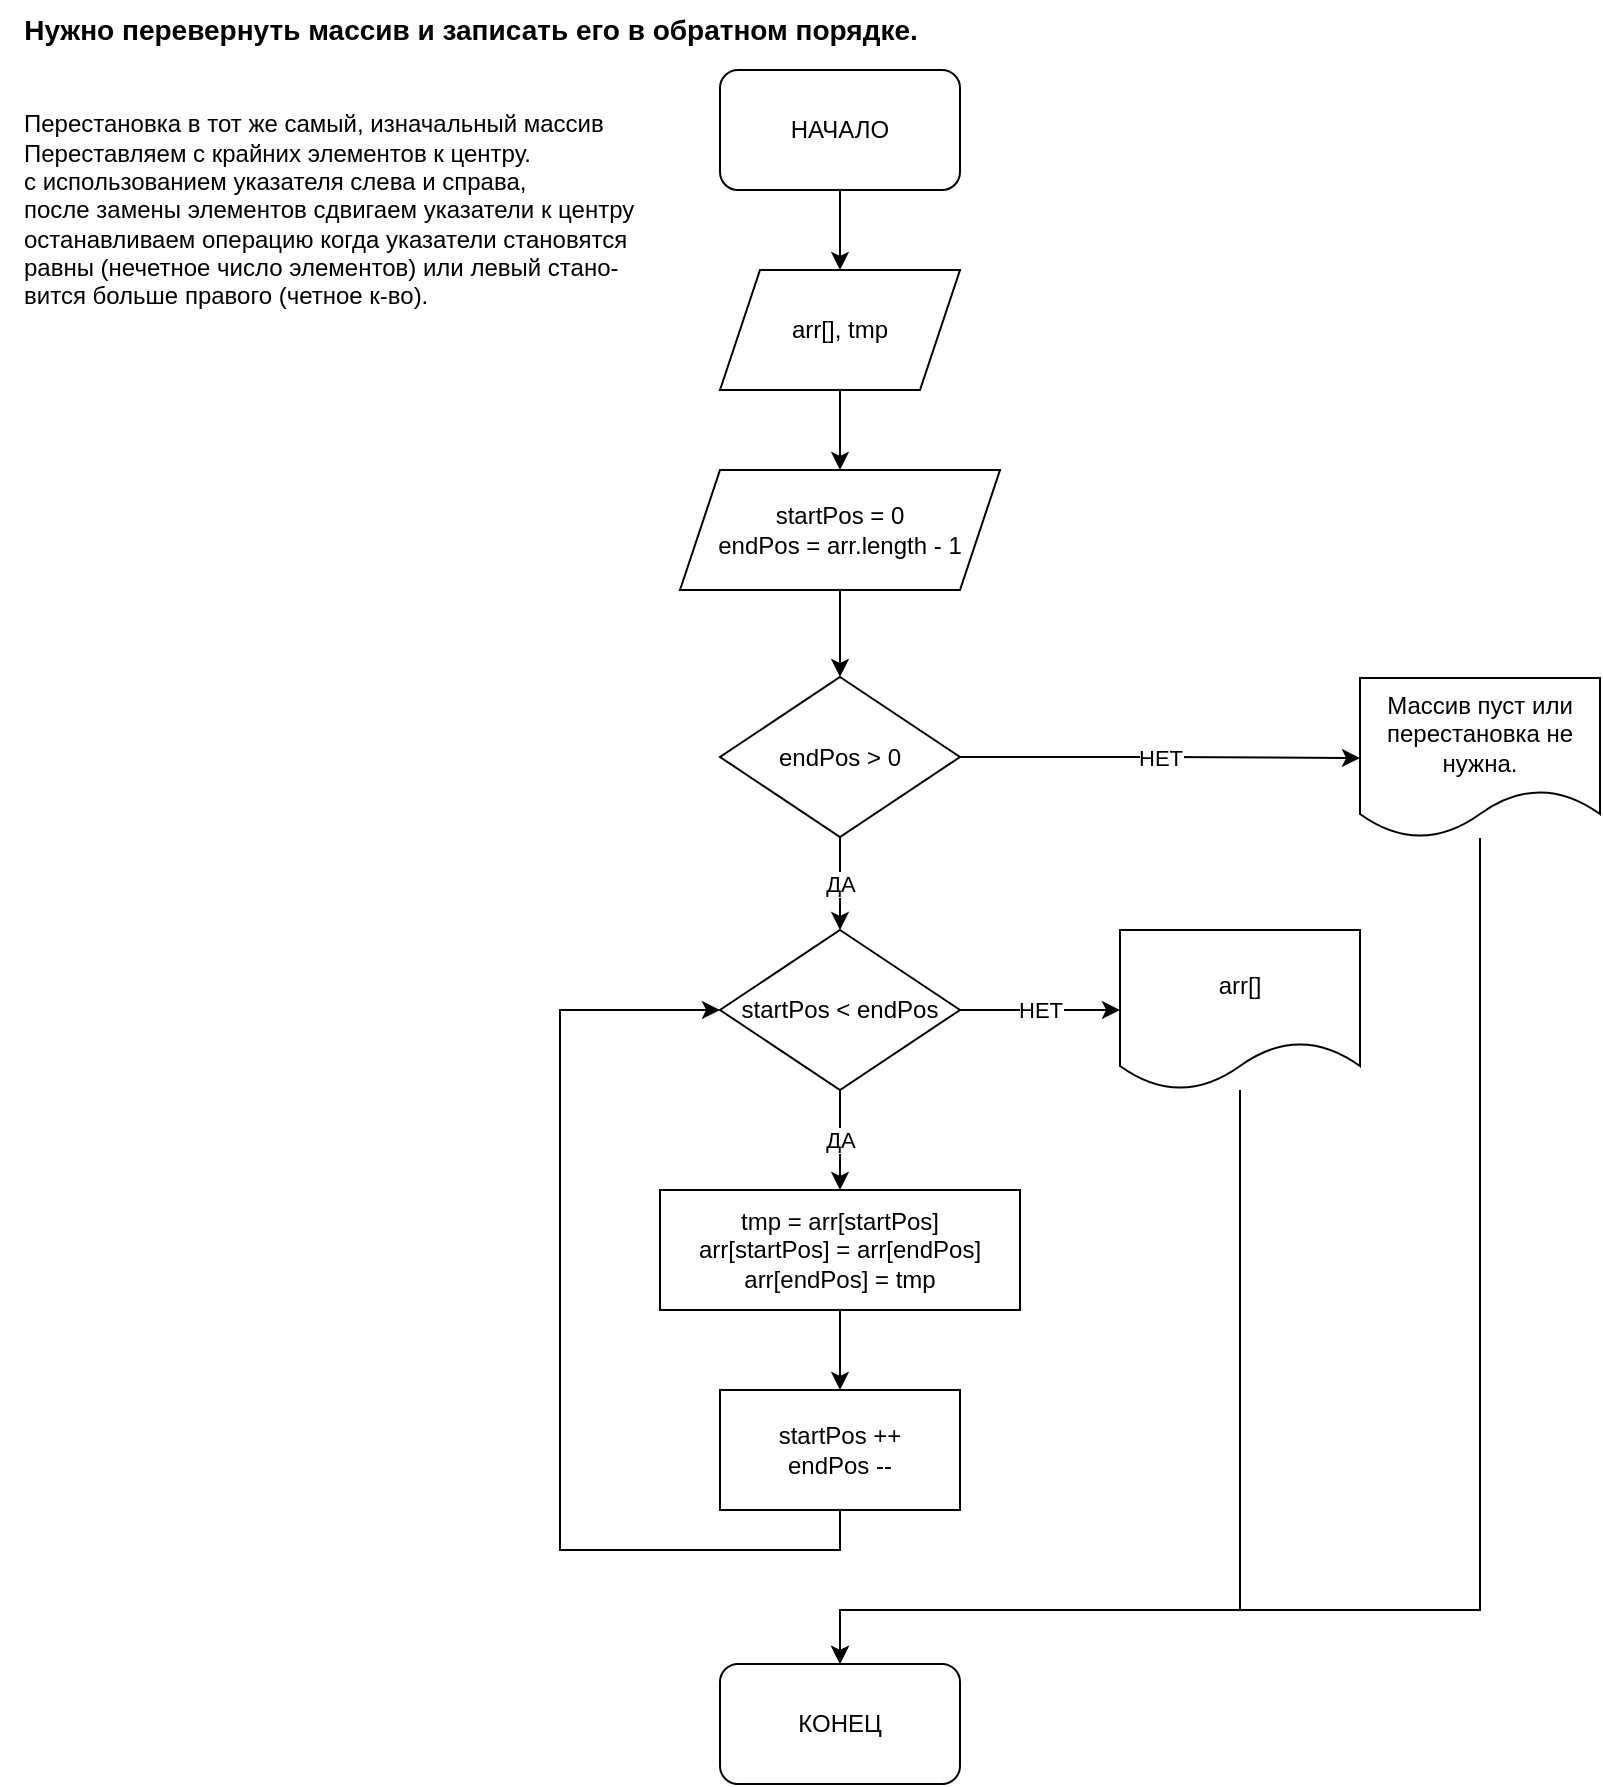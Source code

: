 <mxfile version="17.4.6" type="github">
  <diagram id="6a731a19-8d31-9384-78a2-239565b7b9f0" name="Page-1">
    <mxGraphModel dx="910" dy="1372" grid="1" gridSize="10" guides="1" tooltips="1" connect="1" arrows="1" fold="1" page="1" pageScale="1" pageWidth="1169" pageHeight="827" background="none" math="0" shadow="0">
      <root>
        <mxCell id="0" />
        <mxCell id="1" parent="0" />
        <mxCell id="ySEyE2HkNrAPpsqzFxkZ-60" style="edgeStyle=orthogonalEdgeStyle;rounded=0;orthogonalLoop=1;jettySize=auto;html=1;exitX=0.5;exitY=1;exitDx=0;exitDy=0;entryX=0.5;entryY=0;entryDx=0;entryDy=0;" edge="1" parent="1" source="ySEyE2HkNrAPpsqzFxkZ-55" target="ySEyE2HkNrAPpsqzFxkZ-56">
          <mxGeometry relative="1" as="geometry" />
        </mxCell>
        <mxCell id="ySEyE2HkNrAPpsqzFxkZ-55" value="НАЧАЛО" style="rounded=1;whiteSpace=wrap;html=1;" vertex="1" parent="1">
          <mxGeometry x="380" y="30" width="120" height="60" as="geometry" />
        </mxCell>
        <mxCell id="ySEyE2HkNrAPpsqzFxkZ-61" style="edgeStyle=orthogonalEdgeStyle;rounded=0;orthogonalLoop=1;jettySize=auto;html=1;exitX=0.5;exitY=1;exitDx=0;exitDy=0;entryX=0.5;entryY=0;entryDx=0;entryDy=0;" edge="1" parent="1" source="ySEyE2HkNrAPpsqzFxkZ-56" target="ySEyE2HkNrAPpsqzFxkZ-57">
          <mxGeometry relative="1" as="geometry" />
        </mxCell>
        <mxCell id="ySEyE2HkNrAPpsqzFxkZ-56" value="arr[], tmp" style="shape=parallelogram;perimeter=parallelogramPerimeter;whiteSpace=wrap;html=1;fixedSize=1;" vertex="1" parent="1">
          <mxGeometry x="380" y="130" width="120" height="60" as="geometry" />
        </mxCell>
        <mxCell id="ySEyE2HkNrAPpsqzFxkZ-62" style="edgeStyle=orthogonalEdgeStyle;rounded=0;orthogonalLoop=1;jettySize=auto;html=1;exitX=0.5;exitY=1;exitDx=0;exitDy=0;entryX=0.5;entryY=0;entryDx=0;entryDy=0;" edge="1" parent="1" source="ySEyE2HkNrAPpsqzFxkZ-57" target="ySEyE2HkNrAPpsqzFxkZ-58">
          <mxGeometry relative="1" as="geometry" />
        </mxCell>
        <mxCell id="ySEyE2HkNrAPpsqzFxkZ-57" value="startPos = 0&lt;br&gt;endPos = arr.length - 1" style="shape=parallelogram;perimeter=parallelogramPerimeter;whiteSpace=wrap;html=1;fixedSize=1;" vertex="1" parent="1">
          <mxGeometry x="360" y="230" width="160" height="60" as="geometry" />
        </mxCell>
        <mxCell id="ySEyE2HkNrAPpsqzFxkZ-63" value="НЕТ" style="edgeStyle=orthogonalEdgeStyle;rounded=0;orthogonalLoop=1;jettySize=auto;html=1;exitX=1;exitY=0.5;exitDx=0;exitDy=0;entryX=0;entryY=0.5;entryDx=0;entryDy=0;" edge="1" parent="1" source="ySEyE2HkNrAPpsqzFxkZ-58" target="ySEyE2HkNrAPpsqzFxkZ-59">
          <mxGeometry relative="1" as="geometry" />
        </mxCell>
        <mxCell id="ySEyE2HkNrAPpsqzFxkZ-65" value="ДА" style="edgeStyle=orthogonalEdgeStyle;rounded=0;orthogonalLoop=1;jettySize=auto;html=1;exitX=0.5;exitY=1;exitDx=0;exitDy=0;entryX=0.5;entryY=0;entryDx=0;entryDy=0;" edge="1" parent="1" source="ySEyE2HkNrAPpsqzFxkZ-58" target="ySEyE2HkNrAPpsqzFxkZ-64">
          <mxGeometry relative="1" as="geometry" />
        </mxCell>
        <mxCell id="ySEyE2HkNrAPpsqzFxkZ-58" value="endPos &amp;gt; 0" style="rhombus;whiteSpace=wrap;html=1;" vertex="1" parent="1">
          <mxGeometry x="380" y="333.5" width="120" height="80" as="geometry" />
        </mxCell>
        <mxCell id="ySEyE2HkNrAPpsqzFxkZ-75" style="edgeStyle=orthogonalEdgeStyle;rounded=0;orthogonalLoop=1;jettySize=auto;html=1;entryX=0.5;entryY=0;entryDx=0;entryDy=0;" edge="1" parent="1" source="ySEyE2HkNrAPpsqzFxkZ-59" target="ySEyE2HkNrAPpsqzFxkZ-73">
          <mxGeometry relative="1" as="geometry">
            <Array as="points">
              <mxPoint x="760" y="800" />
              <mxPoint x="440" y="800" />
            </Array>
          </mxGeometry>
        </mxCell>
        <mxCell id="ySEyE2HkNrAPpsqzFxkZ-59" value="Массив пуст или перестановка не нужна." style="shape=document;whiteSpace=wrap;html=1;boundedLbl=1;" vertex="1" parent="1">
          <mxGeometry x="700" y="334" width="120" height="80" as="geometry" />
        </mxCell>
        <mxCell id="ySEyE2HkNrAPpsqzFxkZ-67" value="НЕТ" style="edgeStyle=orthogonalEdgeStyle;rounded=0;orthogonalLoop=1;jettySize=auto;html=1;exitX=1;exitY=0.5;exitDx=0;exitDy=0;entryX=0;entryY=0.5;entryDx=0;entryDy=0;" edge="1" parent="1" source="ySEyE2HkNrAPpsqzFxkZ-64" target="ySEyE2HkNrAPpsqzFxkZ-66">
          <mxGeometry relative="1" as="geometry" />
        </mxCell>
        <mxCell id="ySEyE2HkNrAPpsqzFxkZ-69" value="ДА" style="edgeStyle=orthogonalEdgeStyle;rounded=0;orthogonalLoop=1;jettySize=auto;html=1;exitX=0.5;exitY=1;exitDx=0;exitDy=0;entryX=0.5;entryY=0;entryDx=0;entryDy=0;" edge="1" parent="1" source="ySEyE2HkNrAPpsqzFxkZ-64" target="ySEyE2HkNrAPpsqzFxkZ-68">
          <mxGeometry relative="1" as="geometry" />
        </mxCell>
        <mxCell id="ySEyE2HkNrAPpsqzFxkZ-64" value="startPos &amp;lt; endPos" style="rhombus;whiteSpace=wrap;html=1;" vertex="1" parent="1">
          <mxGeometry x="380" y="460" width="120" height="80" as="geometry" />
        </mxCell>
        <mxCell id="ySEyE2HkNrAPpsqzFxkZ-74" style="edgeStyle=orthogonalEdgeStyle;rounded=0;orthogonalLoop=1;jettySize=auto;html=1;entryX=0.5;entryY=0;entryDx=0;entryDy=0;" edge="1" parent="1" source="ySEyE2HkNrAPpsqzFxkZ-66" target="ySEyE2HkNrAPpsqzFxkZ-73">
          <mxGeometry relative="1" as="geometry">
            <Array as="points">
              <mxPoint x="640" y="800" />
              <mxPoint x="440" y="800" />
            </Array>
          </mxGeometry>
        </mxCell>
        <mxCell id="ySEyE2HkNrAPpsqzFxkZ-66" value="arr[]" style="shape=document;whiteSpace=wrap;html=1;boundedLbl=1;" vertex="1" parent="1">
          <mxGeometry x="580" y="460" width="120" height="80" as="geometry" />
        </mxCell>
        <mxCell id="ySEyE2HkNrAPpsqzFxkZ-71" style="edgeStyle=orthogonalEdgeStyle;rounded=0;orthogonalLoop=1;jettySize=auto;html=1;exitX=0.5;exitY=1;exitDx=0;exitDy=0;entryX=0.5;entryY=0;entryDx=0;entryDy=0;" edge="1" parent="1" source="ySEyE2HkNrAPpsqzFxkZ-68" target="ySEyE2HkNrAPpsqzFxkZ-70">
          <mxGeometry relative="1" as="geometry" />
        </mxCell>
        <mxCell id="ySEyE2HkNrAPpsqzFxkZ-68" value="tmp = arr[startPos]&lt;br&gt;arr[startPos] = arr[endPos]&lt;br&gt;arr[endPos] = tmp" style="rounded=0;whiteSpace=wrap;html=1;" vertex="1" parent="1">
          <mxGeometry x="350" y="590" width="180" height="60" as="geometry" />
        </mxCell>
        <mxCell id="ySEyE2HkNrAPpsqzFxkZ-72" style="edgeStyle=orthogonalEdgeStyle;rounded=0;orthogonalLoop=1;jettySize=auto;html=1;exitX=0.5;exitY=1;exitDx=0;exitDy=0;entryX=0;entryY=0.5;entryDx=0;entryDy=0;" edge="1" parent="1" source="ySEyE2HkNrAPpsqzFxkZ-70" target="ySEyE2HkNrAPpsqzFxkZ-64">
          <mxGeometry relative="1" as="geometry">
            <Array as="points">
              <mxPoint x="440" y="770" />
              <mxPoint x="300" y="770" />
              <mxPoint x="300" y="500" />
            </Array>
          </mxGeometry>
        </mxCell>
        <mxCell id="ySEyE2HkNrAPpsqzFxkZ-70" value="startPos ++&lt;br&gt;endPos --" style="rounded=0;whiteSpace=wrap;html=1;" vertex="1" parent="1">
          <mxGeometry x="380" y="690" width="120" height="60" as="geometry" />
        </mxCell>
        <mxCell id="ySEyE2HkNrAPpsqzFxkZ-73" value="КОНЕЦ" style="rounded=1;whiteSpace=wrap;html=1;" vertex="1" parent="1">
          <mxGeometry x="380" y="827" width="120" height="60" as="geometry" />
        </mxCell>
        <mxCell id="ySEyE2HkNrAPpsqzFxkZ-76" value="Перестановка в тот же самый, изначальный массив&lt;br&gt;Переставляем с крайних элементов к центру.&lt;br&gt;с использованием указателя слева и справа,&lt;br&gt;после замены элементов сдвигаем указатели к центру&lt;br&gt;останавливаем операцию когда указатели становятся&amp;nbsp;&lt;br&gt;равны (нечетное число элементов) или левый стано-&lt;br&gt;вится больше правого (четное к-во)." style="text;html=1;resizable=0;autosize=1;align=left;verticalAlign=middle;points=[];fillColor=none;strokeColor=none;rounded=0;" vertex="1" parent="1">
          <mxGeometry x="30" y="50" width="320" height="100" as="geometry" />
        </mxCell>
        <mxCell id="ySEyE2HkNrAPpsqzFxkZ-78" value="&lt;span style=&quot;background-color: rgb(255, 255, 255); font-size: 14px;&quot;&gt;Нужно перевернуть массив и записать его в обратном порядке.&lt;/span&gt;" style="text;html=1;align=center;verticalAlign=middle;resizable=0;points=[];autosize=1;strokeColor=none;fillColor=none;sketch=0;fontStyle=1;spacing=4;fontSize=14;" vertex="1" parent="1">
          <mxGeometry x="20" y="-5" width="470" height="30" as="geometry" />
        </mxCell>
      </root>
    </mxGraphModel>
  </diagram>
</mxfile>
